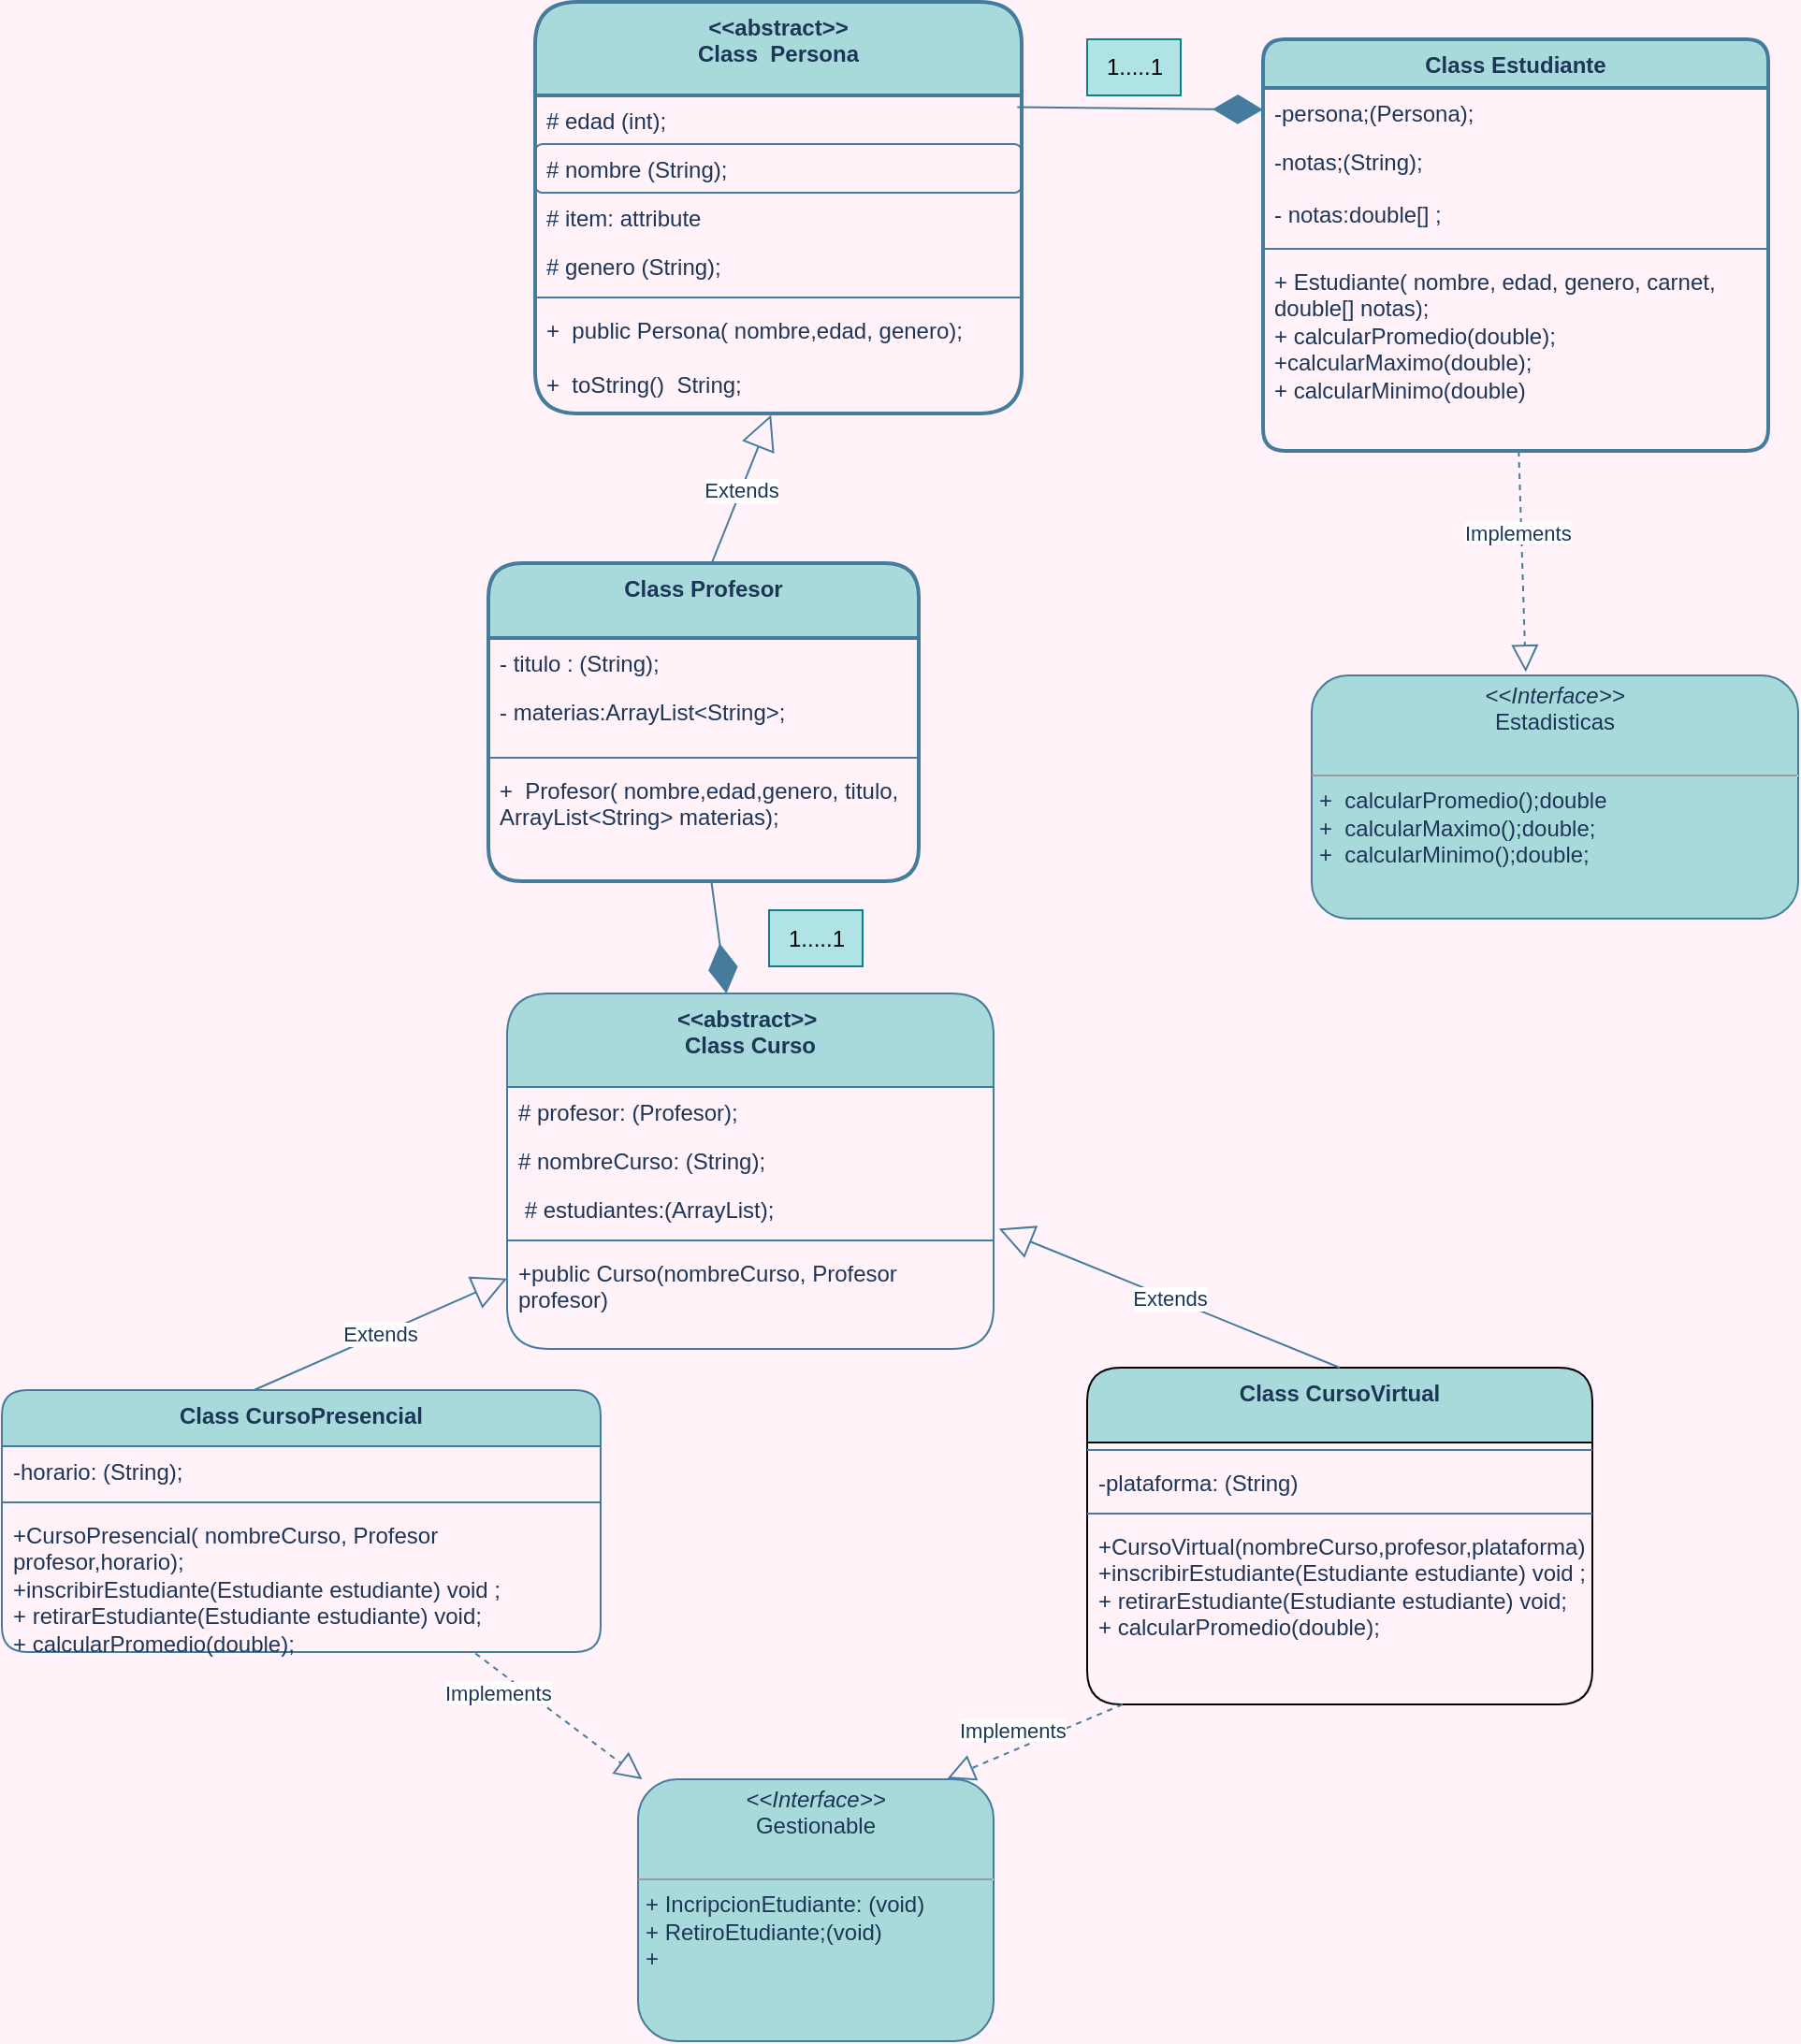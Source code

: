 <mxfile version="21.6.8" type="github">
  <diagram name="Página-1" id="qOFIg2sag6Ol0mR24mPF">
    <mxGraphModel dx="2049" dy="1770" grid="1" gridSize="10" guides="1" tooltips="1" connect="1" arrows="1" fold="1" page="1" pageScale="1" pageWidth="827" pageHeight="1169" background="#FFF2F9" math="0" shadow="0">
      <root>
        <mxCell id="0" />
        <mxCell id="1" parent="0" />
        <mxCell id="tVQC34R88GoCUx9mPCUH-5" value="&lt;p style=&quot;margin:0px;margin-top:4px;text-align:center;&quot;&gt;&lt;i&gt;&amp;lt;&amp;lt;Interface&amp;gt;&amp;gt;&lt;/i&gt;&lt;br&gt;Estadisticas&lt;br&gt;&lt;/p&gt;&lt;p style=&quot;margin:0px;margin-left:4px;&quot;&gt;&lt;br&gt;&lt;/p&gt;&lt;hr size=&quot;1&quot;&gt;&lt;p style=&quot;margin:0px;margin-left:4px;&quot;&gt;+&amp;nbsp; calcularPromedio();double&lt;br&gt;+&amp;nbsp; calcularMaximo();double;&lt;/p&gt;&lt;p style=&quot;margin:0px;margin-left:4px;&quot;&gt;&lt;span style=&quot;background-color: initial;&quot;&gt;+&amp;nbsp; calcularMinimo();double;&lt;/span&gt;&lt;/p&gt;" style="verticalAlign=top;align=left;overflow=fill;fontSize=12;fontFamily=Helvetica;html=1;whiteSpace=wrap;labelBackgroundColor=none;fillColor=#A8DADC;strokeColor=#457B9D;fontColor=#1D3557;rounded=1;" parent="1" vertex="1">
          <mxGeometry x="440" y="-740" width="260" height="130" as="geometry" />
        </mxCell>
        <mxCell id="tVQC34R88GoCUx9mPCUH-7" value="&amp;lt;&amp;lt;abstract&amp;gt;&amp;gt;&lt;br&gt;Class&amp;nbsp; Persona" style="swimlane;fontStyle=1;align=center;verticalAlign=top;childLayout=stackLayout;horizontal=1;startSize=50;horizontalStack=0;resizeParent=1;resizeParentMax=0;resizeLast=0;collapsible=1;marginBottom=0;whiteSpace=wrap;html=1;rounded=1;labelBackgroundColor=none;fillColor=#A8DADC;strokeColor=#457B9D;fontColor=#1D3557;strokeWidth=2;" parent="1" vertex="1">
          <mxGeometry x="25" y="-1100" width="260" height="220" as="geometry" />
        </mxCell>
        <mxCell id="tVQC34R88GoCUx9mPCUH-18" value="# edad (int);" style="text;strokeColor=none;fillColor=none;align=left;verticalAlign=top;spacingLeft=4;spacingRight=4;overflow=hidden;rotatable=0;points=[[0,0.5],[1,0.5]];portConstraint=eastwest;whiteSpace=wrap;html=1;labelBackgroundColor=none;fontColor=#1D3557;rounded=1;" parent="tVQC34R88GoCUx9mPCUH-7" vertex="1">
          <mxGeometry y="50" width="260" height="26" as="geometry" />
        </mxCell>
        <mxCell id="tVQC34R88GoCUx9mPCUH-8" value="# nombre (String);" style="text;strokeColor=#457B9D;fillColor=none;align=left;verticalAlign=top;spacingLeft=4;spacingRight=4;overflow=hidden;rotatable=0;points=[[0,0.5],[1,0.5]];portConstraint=eastwest;whiteSpace=wrap;html=1;labelBackgroundColor=none;fontColor=#1D3557;rounded=1;" parent="tVQC34R88GoCUx9mPCUH-7" vertex="1">
          <mxGeometry y="76" width="260" height="26" as="geometry" />
        </mxCell>
        <mxCell id="tVQC34R88GoCUx9mPCUH-20" value="# item: attribute" style="text;strokeColor=none;fillColor=none;align=left;verticalAlign=top;spacingLeft=4;spacingRight=4;overflow=hidden;rotatable=0;points=[[0,0.5],[1,0.5]];portConstraint=eastwest;whiteSpace=wrap;html=1;labelBackgroundColor=none;fontColor=#1D3557;rounded=1;" parent="tVQC34R88GoCUx9mPCUH-7" vertex="1">
          <mxGeometry y="102" width="260" height="26" as="geometry" />
        </mxCell>
        <mxCell id="tVQC34R88GoCUx9mPCUH-19" value="# genero (String);" style="text;strokeColor=none;fillColor=none;align=left;verticalAlign=top;spacingLeft=4;spacingRight=4;overflow=hidden;rotatable=0;points=[[0,0.5],[1,0.5]];portConstraint=eastwest;whiteSpace=wrap;html=1;labelBackgroundColor=none;fontColor=#1D3557;rounded=1;" parent="tVQC34R88GoCUx9mPCUH-7" vertex="1">
          <mxGeometry y="128" width="260" height="26" as="geometry" />
        </mxCell>
        <mxCell id="tVQC34R88GoCUx9mPCUH-9" value="" style="line;strokeWidth=1;fillColor=none;align=left;verticalAlign=middle;spacingTop=-1;spacingLeft=3;spacingRight=3;rotatable=0;labelPosition=right;points=[];portConstraint=eastwest;strokeColor=#457B9D;labelBackgroundColor=none;fontColor=#1D3557;rounded=1;" parent="tVQC34R88GoCUx9mPCUH-7" vertex="1">
          <mxGeometry y="154" width="260" height="8" as="geometry" />
        </mxCell>
        <mxCell id="tVQC34R88GoCUx9mPCUH-10" value="+&amp;nbsp; public Persona( nombre,edad, genero);&lt;br&gt;&lt;br&gt;+&amp;nbsp; toString()&amp;nbsp;&amp;nbsp;String;" style="text;strokeColor=none;fillColor=none;align=left;verticalAlign=top;spacingLeft=4;spacingRight=4;overflow=hidden;rotatable=0;points=[[0,0.5],[1,0.5]];portConstraint=eastwest;whiteSpace=wrap;html=1;labelBackgroundColor=none;fontColor=#1D3557;rounded=1;" parent="tVQC34R88GoCUx9mPCUH-7" vertex="1">
          <mxGeometry y="162" width="260" height="58" as="geometry" />
        </mxCell>
        <mxCell id="tVQC34R88GoCUx9mPCUH-11" value="Class&amp;nbsp;Estudiante" style="swimlane;fontStyle=1;align=center;verticalAlign=top;childLayout=stackLayout;horizontal=1;startSize=26;horizontalStack=0;resizeParent=1;resizeParentMax=0;resizeLast=0;collapsible=1;marginBottom=0;whiteSpace=wrap;html=1;labelBackgroundColor=none;rounded=1;swimlaneLine=1;fillColor=#A8DADC;strokeColor=#457B9D;fontColor=#1D3557;strokeWidth=2;" parent="1" vertex="1">
          <mxGeometry x="414" y="-1080" width="270" height="220" as="geometry" />
        </mxCell>
        <mxCell id="3mgW6CFiJbiefJ1Jen4p-1" value="-persona;(Persona);&lt;br&gt;&amp;nbsp;" style="text;strokeColor=none;fillColor=none;align=left;verticalAlign=top;spacingLeft=4;spacingRight=4;overflow=hidden;rotatable=0;points=[[0,0.5],[1,0.5]];portConstraint=eastwest;whiteSpace=wrap;html=1;labelBackgroundColor=none;fontColor=#1D3557;rounded=1;" vertex="1" parent="tVQC34R88GoCUx9mPCUH-11">
          <mxGeometry y="26" width="270" height="26" as="geometry" />
        </mxCell>
        <mxCell id="tVQC34R88GoCUx9mPCUH-12" value="-notas;(String);&lt;br&gt;&lt;br&gt;&amp;nbsp;" style="text;strokeColor=none;fillColor=none;align=left;verticalAlign=top;spacingLeft=4;spacingRight=4;overflow=hidden;rotatable=0;points=[[0,0.5],[1,0.5]];portConstraint=eastwest;whiteSpace=wrap;html=1;labelBackgroundColor=none;fontColor=#1D3557;rounded=1;" parent="tVQC34R88GoCUx9mPCUH-11" vertex="1">
          <mxGeometry y="52" width="270" height="28" as="geometry" />
        </mxCell>
        <mxCell id="tVQC34R88GoCUx9mPCUH-15" value="- notas:double[] ;" style="text;strokeColor=none;fillColor=none;align=left;verticalAlign=top;spacingLeft=4;spacingRight=4;overflow=hidden;rotatable=0;points=[[0,0.5],[1,0.5]];portConstraint=eastwest;whiteSpace=wrap;html=1;labelBackgroundColor=none;fontColor=#1D3557;rounded=1;" parent="tVQC34R88GoCUx9mPCUH-11" vertex="1">
          <mxGeometry y="80" width="270" height="28" as="geometry" />
        </mxCell>
        <mxCell id="tVQC34R88GoCUx9mPCUH-13" value="" style="line;strokeWidth=1;fillColor=none;align=left;verticalAlign=middle;spacingTop=-1;spacingLeft=3;spacingRight=3;rotatable=0;labelPosition=right;points=[];portConstraint=eastwest;strokeColor=#457B9D;labelBackgroundColor=none;fontColor=#1D3557;rounded=1;" parent="tVQC34R88GoCUx9mPCUH-11" vertex="1">
          <mxGeometry y="108" width="270" height="8" as="geometry" />
        </mxCell>
        <mxCell id="tVQC34R88GoCUx9mPCUH-14" value="+&amp;nbsp;&lt;span style=&quot;background-color: initial;&quot;&gt;Estudiante( nombre, edad, genero, carnet, double[] notas);&lt;/span&gt;&lt;br&gt;+ calcularPromedio(double);&lt;br&gt;+calcularMaximo(double);&lt;br&gt;+&amp;nbsp;calcularMinimo(double)&amp;nbsp;" style="text;strokeColor=none;fillColor=none;align=left;verticalAlign=top;spacingLeft=4;spacingRight=4;overflow=hidden;rotatable=0;points=[[0,0.5],[1,0.5]];portConstraint=eastwest;whiteSpace=wrap;html=1;labelBackgroundColor=none;fontColor=#1D3557;rounded=1;" parent="tVQC34R88GoCUx9mPCUH-11" vertex="1">
          <mxGeometry y="116" width="270" height="104" as="geometry" />
        </mxCell>
        <mxCell id="tVQC34R88GoCUx9mPCUH-21" value="Class&amp;nbsp;Profesor" style="swimlane;fontStyle=1;align=center;verticalAlign=top;childLayout=stackLayout;horizontal=1;startSize=40;horizontalStack=0;resizeParent=1;resizeParentMax=0;resizeLast=0;collapsible=1;marginBottom=0;whiteSpace=wrap;html=1;labelBackgroundColor=none;fillColor=#A8DADC;strokeColor=#457B9D;fontColor=#1D3557;rounded=1;strokeWidth=2;" parent="1" vertex="1">
          <mxGeometry y="-800" width="230" height="170" as="geometry" />
        </mxCell>
        <mxCell id="tVQC34R88GoCUx9mPCUH-22" value="- titulo : (String);" style="text;strokeColor=none;fillColor=none;align=left;verticalAlign=top;spacingLeft=4;spacingRight=4;overflow=hidden;rotatable=0;points=[[0,0.5],[1,0.5]];portConstraint=eastwest;whiteSpace=wrap;html=1;labelBackgroundColor=none;fontColor=#1D3557;rounded=1;" parent="tVQC34R88GoCUx9mPCUH-21" vertex="1">
          <mxGeometry y="40" width="230" height="26" as="geometry" />
        </mxCell>
        <mxCell id="tVQC34R88GoCUx9mPCUH-25" value="- materias:ArrayList&amp;lt;String&amp;gt;;" style="text;strokeColor=none;fillColor=none;align=left;verticalAlign=top;spacingLeft=4;spacingRight=4;overflow=hidden;rotatable=0;points=[[0,0.5],[1,0.5]];portConstraint=eastwest;whiteSpace=wrap;html=1;labelBackgroundColor=none;fontColor=#1D3557;rounded=1;" parent="tVQC34R88GoCUx9mPCUH-21" vertex="1">
          <mxGeometry y="66" width="230" height="34" as="geometry" />
        </mxCell>
        <mxCell id="tVQC34R88GoCUx9mPCUH-23" value="" style="line;strokeWidth=1;fillColor=none;align=left;verticalAlign=middle;spacingTop=-1;spacingLeft=3;spacingRight=3;rotatable=0;labelPosition=right;points=[];portConstraint=eastwest;strokeColor=#457B9D;labelBackgroundColor=none;fontColor=#1D3557;rounded=1;" parent="tVQC34R88GoCUx9mPCUH-21" vertex="1">
          <mxGeometry y="100" width="230" height="8" as="geometry" />
        </mxCell>
        <mxCell id="tVQC34R88GoCUx9mPCUH-24" value="+&amp;nbsp;&amp;nbsp;Profesor( nombre,edad,genero, titulo, ArrayList&amp;lt;String&amp;gt; materias);" style="text;strokeColor=none;fillColor=none;align=left;verticalAlign=top;spacingLeft=4;spacingRight=4;overflow=hidden;rotatable=0;points=[[0,0.5],[1,0.5]];portConstraint=eastwest;whiteSpace=wrap;html=1;labelBackgroundColor=none;fontColor=#1D3557;rounded=1;" parent="tVQC34R88GoCUx9mPCUH-21" vertex="1">
          <mxGeometry y="108" width="230" height="62" as="geometry" />
        </mxCell>
        <mxCell id="tVQC34R88GoCUx9mPCUH-27" value="&amp;lt;&amp;lt;abstract&amp;gt;&amp;gt;&amp;nbsp;&lt;br&gt;Class&amp;nbsp;Curso" style="swimlane;fontStyle=1;align=center;verticalAlign=top;childLayout=stackLayout;horizontal=1;startSize=50;horizontalStack=0;resizeParent=1;resizeParentMax=0;resizeLast=0;collapsible=1;marginBottom=0;whiteSpace=wrap;html=1;labelBackgroundColor=none;fillColor=#A8DADC;strokeColor=#457B9D;fontColor=#1D3557;rounded=1;" parent="1" vertex="1">
          <mxGeometry x="10" y="-570" width="260" height="190" as="geometry" />
        </mxCell>
        <mxCell id="tVQC34R88GoCUx9mPCUH-31" value="# profesor: (Profesor);" style="text;strokeColor=none;fillColor=none;align=left;verticalAlign=top;spacingLeft=4;spacingRight=4;overflow=hidden;rotatable=0;points=[[0,0.5],[1,0.5]];portConstraint=eastwest;whiteSpace=wrap;html=1;labelBackgroundColor=none;fontColor=#1D3557;rounded=1;" parent="tVQC34R88GoCUx9mPCUH-27" vertex="1">
          <mxGeometry y="50" width="260" height="26" as="geometry" />
        </mxCell>
        <mxCell id="tVQC34R88GoCUx9mPCUH-28" value="# nombreCurso: (String);" style="text;strokeColor=none;fillColor=none;align=left;verticalAlign=top;spacingLeft=4;spacingRight=4;overflow=hidden;rotatable=0;points=[[0,0.5],[1,0.5]];portConstraint=eastwest;whiteSpace=wrap;html=1;labelBackgroundColor=none;fontColor=#1D3557;rounded=1;" parent="tVQC34R88GoCUx9mPCUH-27" vertex="1">
          <mxGeometry y="76" width="260" height="26" as="geometry" />
        </mxCell>
        <mxCell id="tVQC34R88GoCUx9mPCUH-32" value="&amp;nbsp;# estudiantes:(ArrayList);" style="text;strokeColor=none;fillColor=none;align=left;verticalAlign=top;spacingLeft=4;spacingRight=4;overflow=hidden;rotatable=0;points=[[0,0.5],[1,0.5]];portConstraint=eastwest;whiteSpace=wrap;html=1;labelBackgroundColor=none;fontColor=#1D3557;rounded=1;" parent="tVQC34R88GoCUx9mPCUH-27" vertex="1">
          <mxGeometry y="102" width="260" height="26" as="geometry" />
        </mxCell>
        <mxCell id="tVQC34R88GoCUx9mPCUH-29" value="" style="line;strokeWidth=1;fillColor=none;align=left;verticalAlign=middle;spacingTop=-1;spacingLeft=3;spacingRight=3;rotatable=0;labelPosition=right;points=[];portConstraint=eastwest;strokeColor=#457B9D;labelBackgroundColor=none;fontColor=#1D3557;rounded=1;" parent="tVQC34R88GoCUx9mPCUH-27" vertex="1">
          <mxGeometry y="128" width="260" height="8" as="geometry" />
        </mxCell>
        <mxCell id="tVQC34R88GoCUx9mPCUH-30" value="+public Curso(nombreCurso, Profesor profesor)" style="text;strokeColor=none;fillColor=none;align=left;verticalAlign=top;spacingLeft=4;spacingRight=4;overflow=hidden;rotatable=0;points=[[0,0.5],[1,0.5]];portConstraint=eastwest;whiteSpace=wrap;html=1;labelBackgroundColor=none;fontColor=#1D3557;rounded=1;" parent="tVQC34R88GoCUx9mPCUH-27" vertex="1">
          <mxGeometry y="136" width="260" height="54" as="geometry" />
        </mxCell>
        <mxCell id="tVQC34R88GoCUx9mPCUH-33" value="Class CursoPresencial" style="swimlane;fontStyle=1;align=center;verticalAlign=top;childLayout=stackLayout;horizontal=1;startSize=30;horizontalStack=0;resizeParent=1;resizeParentMax=0;resizeLast=0;collapsible=1;marginBottom=0;whiteSpace=wrap;html=1;labelBackgroundColor=none;fillColor=#A8DADC;strokeColor=#457B9D;fontColor=#1D3557;rounded=1;" parent="1" vertex="1">
          <mxGeometry x="-260" y="-358" width="320" height="140" as="geometry" />
        </mxCell>
        <mxCell id="tVQC34R88GoCUx9mPCUH-34" value="-horario: (String);" style="text;strokeColor=none;fillColor=none;align=left;verticalAlign=top;spacingLeft=4;spacingRight=4;overflow=hidden;rotatable=0;points=[[0,0.5],[1,0.5]];portConstraint=eastwest;whiteSpace=wrap;html=1;labelBackgroundColor=none;fontColor=#1D3557;rounded=1;" parent="tVQC34R88GoCUx9mPCUH-33" vertex="1">
          <mxGeometry y="30" width="320" height="26" as="geometry" />
        </mxCell>
        <mxCell id="tVQC34R88GoCUx9mPCUH-35" value="" style="line;strokeWidth=1;fillColor=none;align=left;verticalAlign=middle;spacingTop=-1;spacingLeft=3;spacingRight=3;rotatable=0;labelPosition=right;points=[];portConstraint=eastwest;strokeColor=#457B9D;labelBackgroundColor=none;fontColor=#1D3557;rounded=1;" parent="tVQC34R88GoCUx9mPCUH-33" vertex="1">
          <mxGeometry y="56" width="320" height="8" as="geometry" />
        </mxCell>
        <mxCell id="tVQC34R88GoCUx9mPCUH-36" value="+&lt;span style=&quot;background-color: initial;&quot;&gt;CursoPresencial( nombreCurso, Profesor profesor,horario);&lt;br&gt;&lt;/span&gt;+&lt;span style=&quot;background-color: initial;&quot;&gt;inscribirEstudiante(Estudiante estudiante)&amp;nbsp;&lt;/span&gt;void&amp;nbsp;;&lt;br&gt;+&amp;nbsp;retirarEstudiante(Estudiante estudiante) void;&lt;br&gt;+ calcularPromedio(double);" style="text;strokeColor=none;fillColor=none;align=left;verticalAlign=top;spacingLeft=4;spacingRight=4;overflow=hidden;rotatable=0;points=[[0,0.5],[1,0.5]];portConstraint=eastwest;whiteSpace=wrap;html=1;labelBackgroundColor=none;fontColor=#1D3557;rounded=1;" parent="tVQC34R88GoCUx9mPCUH-33" vertex="1">
          <mxGeometry y="64" width="320" height="76" as="geometry" />
        </mxCell>
        <mxCell id="tVQC34R88GoCUx9mPCUH-37" value="Class CursoVirtual" style="swimlane;fontStyle=1;align=center;verticalAlign=top;childLayout=stackLayout;horizontal=1;startSize=40;horizontalStack=0;resizeParent=1;resizeParentMax=0;resizeLast=0;collapsible=1;marginBottom=0;whiteSpace=wrap;html=1;labelBackgroundColor=none;fillColor=#A8DADC;strokeColor=default;fontColor=#1D3557;rounded=1;" parent="1" vertex="1">
          <mxGeometry x="320" y="-370" width="270" height="180" as="geometry" />
        </mxCell>
        <mxCell id="tVQC34R88GoCUx9mPCUH-39" value="" style="line;strokeWidth=1;fillColor=none;align=left;verticalAlign=middle;spacingTop=-1;spacingLeft=3;spacingRight=3;rotatable=0;labelPosition=right;points=[];portConstraint=eastwest;strokeColor=#457B9D;labelBackgroundColor=none;fontColor=#1D3557;rounded=1;" parent="tVQC34R88GoCUx9mPCUH-37" vertex="1">
          <mxGeometry y="40" width="270" height="8" as="geometry" />
        </mxCell>
        <mxCell id="tVQC34R88GoCUx9mPCUH-38" value="-plataforma: (String)" style="text;strokeColor=none;fillColor=none;align=left;verticalAlign=top;spacingLeft=4;spacingRight=4;overflow=hidden;rotatable=0;points=[[0,0.5],[1,0.5]];portConstraint=eastwest;whiteSpace=wrap;html=1;labelBackgroundColor=none;fontColor=#1D3557;rounded=1;" parent="tVQC34R88GoCUx9mPCUH-37" vertex="1">
          <mxGeometry y="48" width="270" height="26" as="geometry" />
        </mxCell>
        <mxCell id="3mgW6CFiJbiefJ1Jen4p-17" value="" style="line;strokeWidth=1;fillColor=none;align=left;verticalAlign=middle;spacingTop=-1;spacingLeft=3;spacingRight=3;rotatable=0;labelPosition=right;points=[];portConstraint=eastwest;strokeColor=#457B9D;labelBackgroundColor=none;fontColor=#1D3557;rounded=1;" vertex="1" parent="tVQC34R88GoCUx9mPCUH-37">
          <mxGeometry y="74" width="270" height="8" as="geometry" />
        </mxCell>
        <mxCell id="tVQC34R88GoCUx9mPCUH-40" value="+CursoVirtual(nombreCurso,profesor,plataforma);&lt;br style=&quot;--tw-border-spacing-x: 0; --tw-border-spacing-y: 0; --tw-translate-x: 0; --tw-translate-y: 0; --tw-rotate: 0; --tw-skew-x: 0; --tw-skew-y: 0; --tw-scale-x: 1; --tw-scale-y: 1; --tw-pan-x: ; --tw-pan-y: ; --tw-pinch-zoom: ; --tw-scroll-snap-strictness: proximity; --tw-ordinal: ; --tw-slashed-zero: ; --tw-numeric-figure: ; --tw-numeric-spacing: ; --tw-numeric-fraction: ; --tw-ring-inset: ; --tw-ring-offset-width: 0px; --tw-ring-offset-color: #fff; --tw-ring-color: rgb(59 130 246 / .5); --tw-ring-offset-shadow: 0 0 #0000; --tw-ring-shadow: 0 0 #0000; --tw-shadow: 0 0 #0000; --tw-shadow-colored: 0 0 #0000; --tw-blur: ; --tw-brightness: ; --tw-contrast: ; --tw-grayscale: ; --tw-hue-rotate: ; --tw-invert: ; --tw-saturate: ; --tw-sepia: ; --tw-drop-shadow: ; --tw-backdrop-blur: ; --tw-backdrop-brightness: ; --tw-backdrop-contrast: ; --tw-backdrop-grayscale: ; --tw-backdrop-hue-rotate: ; --tw-backdrop-invert: ; --tw-backdrop-opacity: ; --tw-backdrop-saturate: ; --tw-backdrop-sepia: ; border-color: var(--border-color);&quot;&gt;+&lt;span style=&quot;--tw-border-spacing-x: 0; --tw-border-spacing-y: 0; --tw-translate-x: 0; --tw-translate-y: 0; --tw-rotate: 0; --tw-skew-x: 0; --tw-skew-y: 0; --tw-scale-x: 1; --tw-scale-y: 1; --tw-pan-x: ; --tw-pan-y: ; --tw-pinch-zoom: ; --tw-scroll-snap-strictness: proximity; --tw-ordinal: ; --tw-slashed-zero: ; --tw-numeric-figure: ; --tw-numeric-spacing: ; --tw-numeric-fraction: ; --tw-ring-inset: ; --tw-ring-offset-width: 0px; --tw-ring-offset-color: #fff; --tw-ring-color: rgb(59 130 246 / .5); --tw-ring-offset-shadow: 0 0 #0000; --tw-ring-shadow: 0 0 #0000; --tw-shadow: 0 0 #0000; --tw-shadow-colored: 0 0 #0000; --tw-blur: ; --tw-brightness: ; --tw-contrast: ; --tw-grayscale: ; --tw-hue-rotate: ; --tw-invert: ; --tw-saturate: ; --tw-sepia: ; --tw-drop-shadow: ; --tw-backdrop-blur: ; --tw-backdrop-brightness: ; --tw-backdrop-contrast: ; --tw-backdrop-grayscale: ; --tw-backdrop-hue-rotate: ; --tw-backdrop-invert: ; --tw-backdrop-opacity: ; --tw-backdrop-saturate: ; --tw-backdrop-sepia: ; border-color: var(--border-color); background-color: initial;&quot;&gt;inscribirEstudiante(Estudiante estudiante)&amp;nbsp;&lt;/span&gt;void&amp;nbsp;;&lt;br style=&quot;--tw-border-spacing-x: 0; --tw-border-spacing-y: 0; --tw-translate-x: 0; --tw-translate-y: 0; --tw-rotate: 0; --tw-skew-x: 0; --tw-skew-y: 0; --tw-scale-x: 1; --tw-scale-y: 1; --tw-pan-x: ; --tw-pan-y: ; --tw-pinch-zoom: ; --tw-scroll-snap-strictness: proximity; --tw-ordinal: ; --tw-slashed-zero: ; --tw-numeric-figure: ; --tw-numeric-spacing: ; --tw-numeric-fraction: ; --tw-ring-inset: ; --tw-ring-offset-width: 0px; --tw-ring-offset-color: #fff; --tw-ring-color: rgb(59 130 246 / .5); --tw-ring-offset-shadow: 0 0 #0000; --tw-ring-shadow: 0 0 #0000; --tw-shadow: 0 0 #0000; --tw-shadow-colored: 0 0 #0000; --tw-blur: ; --tw-brightness: ; --tw-contrast: ; --tw-grayscale: ; --tw-hue-rotate: ; --tw-invert: ; --tw-saturate: ; --tw-sepia: ; --tw-drop-shadow: ; --tw-backdrop-blur: ; --tw-backdrop-brightness: ; --tw-backdrop-contrast: ; --tw-backdrop-grayscale: ; --tw-backdrop-hue-rotate: ; --tw-backdrop-invert: ; --tw-backdrop-opacity: ; --tw-backdrop-saturate: ; --tw-backdrop-sepia: ; border-color: var(--border-color);&quot;&gt;+&amp;nbsp;retirarEstudiante(Estudiante estudiante) void;&lt;br style=&quot;--tw-border-spacing-x: 0; --tw-border-spacing-y: 0; --tw-translate-x: 0; --tw-translate-y: 0; --tw-rotate: 0; --tw-skew-x: 0; --tw-skew-y: 0; --tw-scale-x: 1; --tw-scale-y: 1; --tw-pan-x: ; --tw-pan-y: ; --tw-pinch-zoom: ; --tw-scroll-snap-strictness: proximity; --tw-ordinal: ; --tw-slashed-zero: ; --tw-numeric-figure: ; --tw-numeric-spacing: ; --tw-numeric-fraction: ; --tw-ring-inset: ; --tw-ring-offset-width: 0px; --tw-ring-offset-color: #fff; --tw-ring-color: rgb(59 130 246 / .5); --tw-ring-offset-shadow: 0 0 #0000; --tw-ring-shadow: 0 0 #0000; --tw-shadow: 0 0 #0000; --tw-shadow-colored: 0 0 #0000; --tw-blur: ; --tw-brightness: ; --tw-contrast: ; --tw-grayscale: ; --tw-hue-rotate: ; --tw-invert: ; --tw-saturate: ; --tw-sepia: ; --tw-drop-shadow: ; --tw-backdrop-blur: ; --tw-backdrop-brightness: ; --tw-backdrop-contrast: ; --tw-backdrop-grayscale: ; --tw-backdrop-hue-rotate: ; --tw-backdrop-invert: ; --tw-backdrop-opacity: ; --tw-backdrop-saturate: ; --tw-backdrop-sepia: ; border-color: var(--border-color);&quot;&gt;+ calcularPromedio(double);" style="text;strokeColor=none;fillColor=none;align=left;verticalAlign=top;spacingLeft=4;spacingRight=4;overflow=hidden;rotatable=0;points=[[0,0.5],[1,0.5]];portConstraint=eastwest;whiteSpace=wrap;html=1;labelBackgroundColor=none;fontColor=#1D3557;rounded=1;" parent="tVQC34R88GoCUx9mPCUH-37" vertex="1">
          <mxGeometry y="82" width="270" height="98" as="geometry" />
        </mxCell>
        <mxCell id="tVQC34R88GoCUx9mPCUH-41" value="&lt;p style=&quot;margin:0px;margin-top:4px;text-align:center;&quot;&gt;&lt;i&gt;&amp;lt;&amp;lt;Interface&amp;gt;&amp;gt;&lt;/i&gt;&lt;br&gt;Gestionable&lt;br&gt;&lt;/p&gt;&lt;p style=&quot;margin:0px;margin-left:4px;&quot;&gt;&lt;br&gt;&lt;/p&gt;&lt;hr size=&quot;1&quot;&gt;&lt;p style=&quot;margin:0px;margin-left:4px;&quot;&gt;+ IncripcionEtudiante: (void)&lt;br&gt;+ RetiroEtudiante;(void)&lt;/p&gt;&lt;p style=&quot;margin:0px;margin-left:4px;&quot;&gt;+&amp;nbsp;&lt;/p&gt;" style="verticalAlign=top;align=left;overflow=fill;fontSize=12;fontFamily=Helvetica;html=1;whiteSpace=wrap;labelBackgroundColor=none;fillColor=#A8DADC;strokeColor=#457B9D;fontColor=#1D3557;rounded=1;" parent="1" vertex="1">
          <mxGeometry x="80" y="-150" width="190" height="140" as="geometry" />
        </mxCell>
        <mxCell id="3mgW6CFiJbiefJ1Jen4p-2" value="" style="endArrow=diamondThin;endFill=1;endSize=24;html=1;rounded=1;exitX=0.991;exitY=0.241;exitDx=0;exitDy=0;exitPerimeter=0;labelBackgroundColor=none;strokeColor=#457B9D;fontColor=default;" edge="1" parent="1" source="tVQC34R88GoCUx9mPCUH-18" target="3mgW6CFiJbiefJ1Jen4p-1">
          <mxGeometry width="160" relative="1" as="geometry">
            <mxPoint x="240" y="-1020" as="sourcePoint" />
            <mxPoint x="440" y="-1004.678" as="targetPoint" />
          </mxGeometry>
        </mxCell>
        <mxCell id="3mgW6CFiJbiefJ1Jen4p-5" value="Extends" style="endArrow=block;endSize=16;endFill=0;html=1;rounded=0;strokeColor=#457B9D;fontColor=#1D3557;fillColor=#A8DADC;entryX=0.485;entryY=1.013;entryDx=0;entryDy=0;entryPerimeter=0;exitX=0.519;exitY=0;exitDx=0;exitDy=0;exitPerimeter=0;" edge="1" parent="1" source="tVQC34R88GoCUx9mPCUH-21" target="tVQC34R88GoCUx9mPCUH-10">
          <mxGeometry width="160" relative="1" as="geometry">
            <mxPoint x="151" y="-770" as="sourcePoint" />
            <mxPoint x="152.66" y="-860.004" as="targetPoint" />
          </mxGeometry>
        </mxCell>
        <mxCell id="3mgW6CFiJbiefJ1Jen4p-8" value="" style="endArrow=block;dashed=1;endFill=0;endSize=12;html=1;rounded=0;strokeColor=#457B9D;fontColor=#1D3557;fillColor=#A8DADC;entryX=0.44;entryY=-0.014;entryDx=0;entryDy=0;entryPerimeter=0;" edge="1" parent="1" source="tVQC34R88GoCUx9mPCUH-14" target="tVQC34R88GoCUx9mPCUH-5">
          <mxGeometry width="160" relative="1" as="geometry">
            <mxPoint x="360" y="-830" as="sourcePoint" />
            <mxPoint x="520" y="-830" as="targetPoint" />
          </mxGeometry>
        </mxCell>
        <mxCell id="3mgW6CFiJbiefJ1Jen4p-9" value="1.....1" style="text;html=1;align=center;verticalAlign=middle;resizable=0;points=[];autosize=1;strokeColor=#0e8088;fillColor=#b0e3e6;" vertex="1" parent="1">
          <mxGeometry x="320" y="-1080" width="50" height="30" as="geometry" />
        </mxCell>
        <mxCell id="3mgW6CFiJbiefJ1Jen4p-11" value="&lt;span style=&quot;color: rgb(29, 53, 87); font-family: Helvetica; font-size: 11px; font-style: normal; font-variant-ligatures: normal; font-variant-caps: normal; font-weight: 400; letter-spacing: normal; orphans: 2; text-align: center; text-indent: 0px; text-transform: none; widows: 2; word-spacing: 0px; -webkit-text-stroke-width: 0px; background-color: rgb(255, 255, 255); text-decoration-thickness: initial; text-decoration-style: initial; text-decoration-color: initial; float: none; display: inline !important;&quot;&gt;Implements&lt;/span&gt;" style="text;whiteSpace=wrap;html=1;" vertex="1" parent="1">
          <mxGeometry x="520" y="-830" width="70" height="40" as="geometry" />
        </mxCell>
        <mxCell id="3mgW6CFiJbiefJ1Jen4p-13" value="" style="endArrow=diamondThin;endFill=1;endSize=24;html=1;rounded=0;strokeColor=#457B9D;fontColor=#1D3557;fillColor=#A8DADC;" edge="1" parent="1" source="tVQC34R88GoCUx9mPCUH-24" target="tVQC34R88GoCUx9mPCUH-27">
          <mxGeometry width="160" relative="1" as="geometry">
            <mxPoint x="330" y="-500" as="sourcePoint" />
            <mxPoint x="490" y="-500" as="targetPoint" />
            <Array as="points" />
          </mxGeometry>
        </mxCell>
        <mxCell id="3mgW6CFiJbiefJ1Jen4p-15" value="Extends" style="endArrow=block;endSize=16;endFill=0;html=1;rounded=0;strokeColor=#457B9D;fontColor=#1D3557;fillColor=#A8DADC;exitX=0.421;exitY=0;exitDx=0;exitDy=0;exitPerimeter=0;" edge="1" parent="1" source="tVQC34R88GoCUx9mPCUH-33" target="tVQC34R88GoCUx9mPCUH-27">
          <mxGeometry width="160" relative="1" as="geometry">
            <mxPoint x="-90" y="-350" as="sourcePoint" />
            <mxPoint x="35" y="-450" as="targetPoint" />
          </mxGeometry>
        </mxCell>
        <mxCell id="3mgW6CFiJbiefJ1Jen4p-16" value="Extends" style="endArrow=block;endSize=16;endFill=0;html=1;rounded=0;strokeColor=#457B9D;fontColor=#1D3557;fillColor=#A8DADC;exitX=0.5;exitY=0;exitDx=0;exitDy=0;entryX=1.011;entryY=0.914;entryDx=0;entryDy=0;entryPerimeter=0;" edge="1" parent="1" source="tVQC34R88GoCUx9mPCUH-37" target="tVQC34R88GoCUx9mPCUH-32">
          <mxGeometry width="160" relative="1" as="geometry">
            <mxPoint x="285" y="-395" as="sourcePoint" />
            <mxPoint x="405" y="-450" as="targetPoint" />
          </mxGeometry>
        </mxCell>
        <mxCell id="3mgW6CFiJbiefJ1Jen4p-18" value="" style="endArrow=block;dashed=1;endFill=0;endSize=12;html=1;rounded=0;strokeColor=#457B9D;fontColor=#1D3557;fillColor=#A8DADC;exitX=0.791;exitY=1.01;exitDx=0;exitDy=0;exitPerimeter=0;" edge="1" parent="1" source="tVQC34R88GoCUx9mPCUH-36" target="tVQC34R88GoCUx9mPCUH-41">
          <mxGeometry width="160" relative="1" as="geometry">
            <mxPoint x="-10" y="-246" as="sourcePoint" />
            <mxPoint x="165" y="-196" as="targetPoint" />
          </mxGeometry>
        </mxCell>
        <mxCell id="3mgW6CFiJbiefJ1Jen4p-20" value="" style="endArrow=block;dashed=1;endFill=0;endSize=12;html=1;rounded=0;strokeColor=#457B9D;fontColor=#1D3557;fillColor=#A8DADC;entryX=0.87;entryY=-0.003;entryDx=0;entryDy=0;entryPerimeter=0;" edge="1" parent="1" source="tVQC34R88GoCUx9mPCUH-40" target="tVQC34R88GoCUx9mPCUH-41">
          <mxGeometry width="160" relative="1" as="geometry">
            <mxPoint x="170" y="-250" as="sourcePoint" />
            <mxPoint x="278" y="-145" as="targetPoint" />
          </mxGeometry>
        </mxCell>
        <mxCell id="3mgW6CFiJbiefJ1Jen4p-23" value="&lt;span style=&quot;color: rgb(29, 53, 87); font-family: Helvetica; font-size: 11px; font-style: normal; font-variant-ligatures: normal; font-variant-caps: normal; font-weight: 400; letter-spacing: normal; orphans: 2; text-align: center; text-indent: 0px; text-transform: none; widows: 2; word-spacing: 0px; -webkit-text-stroke-width: 0px; background-color: rgb(255, 255, 255); text-decoration-thickness: initial; text-decoration-style: initial; text-decoration-color: initial; float: none; display: inline !important;&quot;&gt;Implements&lt;/span&gt;" style="text;whiteSpace=wrap;html=1;" vertex="1" parent="1">
          <mxGeometry x="250" y="-190" width="70" height="40" as="geometry" />
        </mxCell>
        <mxCell id="3mgW6CFiJbiefJ1Jen4p-28" value="&lt;span style=&quot;color: rgb(29, 53, 87); font-family: Helvetica; font-size: 11px; font-style: normal; font-variant-ligatures: normal; font-variant-caps: normal; font-weight: 400; letter-spacing: normal; orphans: 2; text-align: center; text-indent: 0px; text-transform: none; widows: 2; word-spacing: 0px; -webkit-text-stroke-width: 0px; background-color: rgb(255, 255, 255); text-decoration-thickness: initial; text-decoration-style: initial; text-decoration-color: initial; float: none; display: inline !important;&quot;&gt;Implements&lt;/span&gt;" style="text;whiteSpace=wrap;html=1;" vertex="1" parent="1">
          <mxGeometry x="-25" y="-210" width="70" height="40" as="geometry" />
        </mxCell>
        <mxCell id="3mgW6CFiJbiefJ1Jen4p-31" value="1.....1" style="text;html=1;align=center;verticalAlign=middle;resizable=0;points=[];autosize=1;strokeColor=#0e8088;fillColor=#b0e3e6;" vertex="1" parent="1">
          <mxGeometry x="150" y="-614.5" width="50" height="30" as="geometry" />
        </mxCell>
      </root>
    </mxGraphModel>
  </diagram>
</mxfile>
